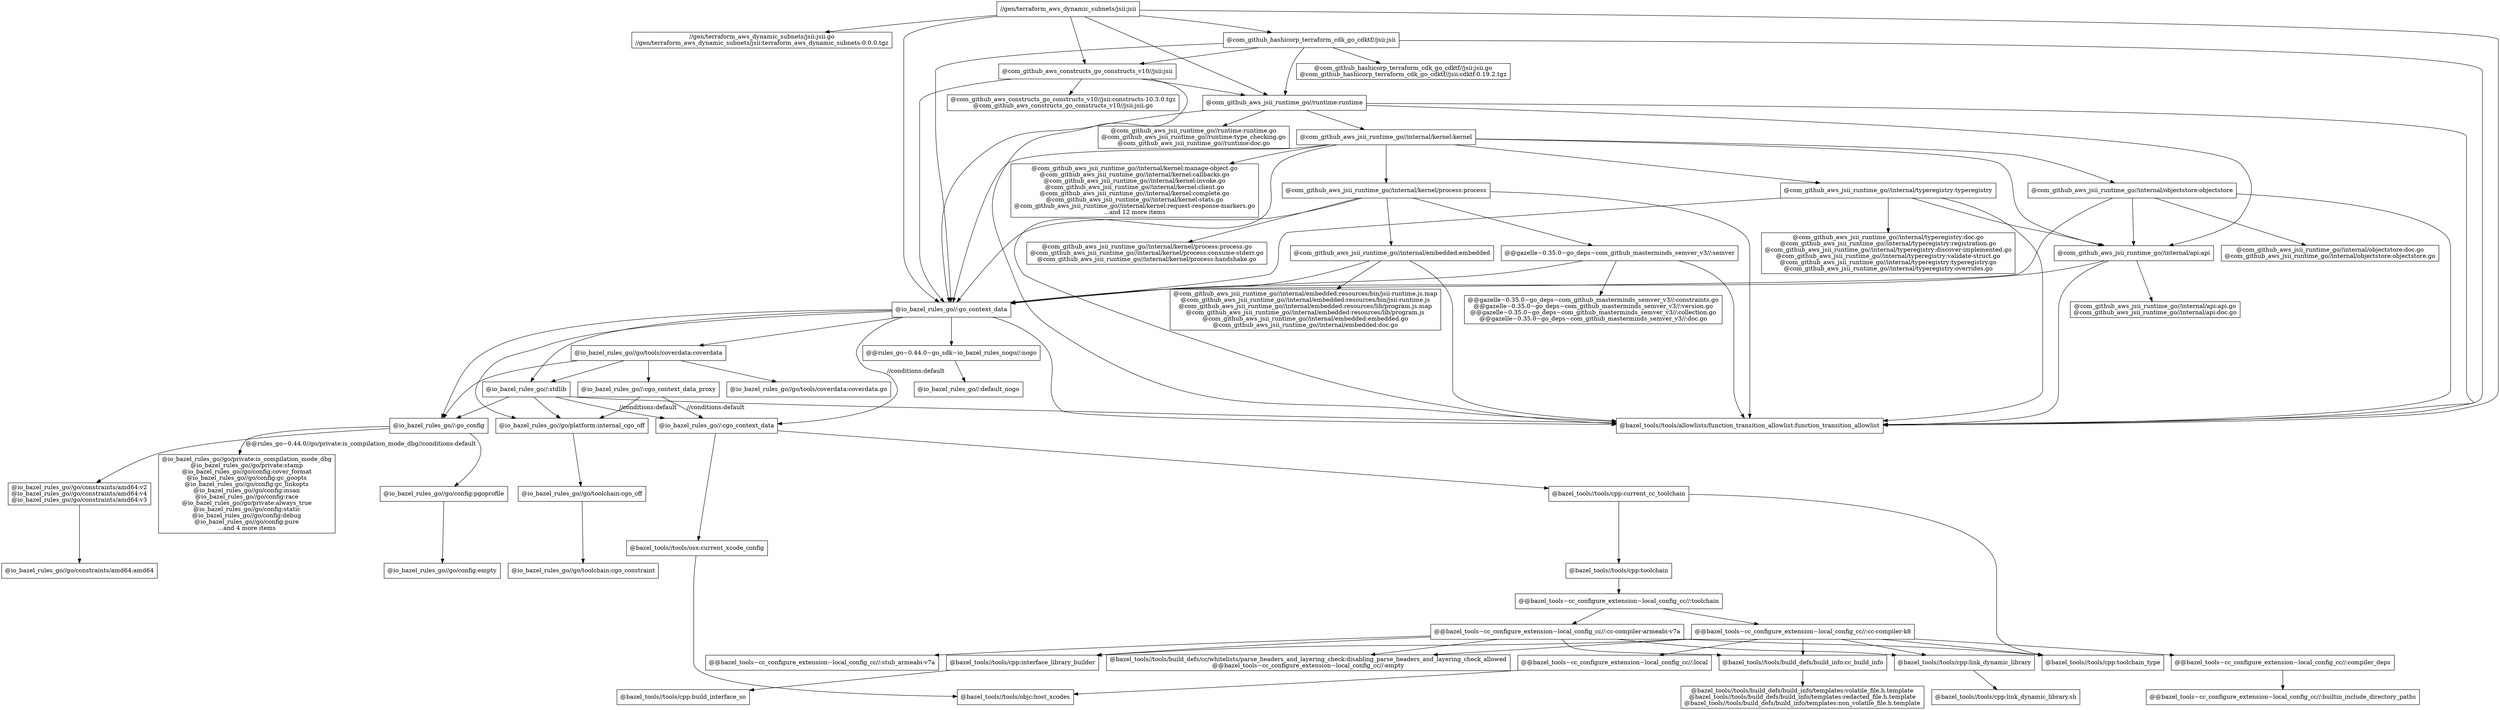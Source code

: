 digraph mygraph {
  node [shape=box];
  "//gen/terraform_aws_dynamic_subnets/jsii:jsii"
  "//gen/terraform_aws_dynamic_subnets/jsii:jsii" -> "//gen/terraform_aws_dynamic_subnets/jsii:jsii.go\n//gen/terraform_aws_dynamic_subnets/jsii:terraform_aws_dynamic_subnets-0.0.0.tgz"
  "//gen/terraform_aws_dynamic_subnets/jsii:jsii" -> "@com_github_aws_constructs_go_constructs_v10//jsii:jsii"
  "//gen/terraform_aws_dynamic_subnets/jsii:jsii" -> "@com_github_aws_jsii_runtime_go//runtime:runtime"
  "//gen/terraform_aws_dynamic_subnets/jsii:jsii" -> "@com_github_hashicorp_terraform_cdk_go_cdktf//jsii:jsii"
  "//gen/terraform_aws_dynamic_subnets/jsii:jsii" -> "@io_bazel_rules_go//:go_context_data"
  "//gen/terraform_aws_dynamic_subnets/jsii:jsii" -> "@bazel_tools//tools/allowlists/function_transition_allowlist:function_transition_allowlist"
  "@com_github_hashicorp_terraform_cdk_go_cdktf//jsii:jsii"
  "@com_github_hashicorp_terraform_cdk_go_cdktf//jsii:jsii" -> "@com_github_hashicorp_terraform_cdk_go_cdktf//jsii:jsii.go\n@com_github_hashicorp_terraform_cdk_go_cdktf//jsii:cdktf-0.19.2.tgz"
  "@com_github_hashicorp_terraform_cdk_go_cdktf//jsii:jsii" -> "@com_github_aws_constructs_go_constructs_v10//jsii:jsii"
  "@com_github_hashicorp_terraform_cdk_go_cdktf//jsii:jsii" -> "@bazel_tools//tools/allowlists/function_transition_allowlist:function_transition_allowlist"
  "@com_github_hashicorp_terraform_cdk_go_cdktf//jsii:jsii" -> "@io_bazel_rules_go//:go_context_data"
  "@com_github_hashicorp_terraform_cdk_go_cdktf//jsii:jsii" -> "@com_github_aws_jsii_runtime_go//runtime:runtime"
  "@com_github_hashicorp_terraform_cdk_go_cdktf//jsii:jsii.go\n@com_github_hashicorp_terraform_cdk_go_cdktf//jsii:cdktf-0.19.2.tgz"
  "//gen/terraform_aws_dynamic_subnets/jsii:jsii.go\n//gen/terraform_aws_dynamic_subnets/jsii:terraform_aws_dynamic_subnets-0.0.0.tgz"
  "@com_github_aws_constructs_go_constructs_v10//jsii:jsii"
  "@com_github_aws_constructs_go_constructs_v10//jsii:jsii" -> "@com_github_aws_constructs_go_constructs_v10//jsii:constructs-10.3.0.tgz\n@com_github_aws_constructs_go_constructs_v10//jsii:jsii.go"
  "@com_github_aws_constructs_go_constructs_v10//jsii:jsii" -> "@com_github_aws_jsii_runtime_go//runtime:runtime"
  "@com_github_aws_constructs_go_constructs_v10//jsii:jsii" -> "@bazel_tools//tools/allowlists/function_transition_allowlist:function_transition_allowlist"
  "@com_github_aws_constructs_go_constructs_v10//jsii:jsii" -> "@io_bazel_rules_go//:go_context_data"
  "@com_github_aws_jsii_runtime_go//runtime:runtime"
  "@com_github_aws_jsii_runtime_go//runtime:runtime" -> "@com_github_aws_jsii_runtime_go//runtime:runtime.go\n@com_github_aws_jsii_runtime_go//runtime:type_checking.go\n@com_github_aws_jsii_runtime_go//runtime:doc.go"
  "@com_github_aws_jsii_runtime_go//runtime:runtime" -> "@com_github_aws_jsii_runtime_go//internal/api:api"
  "@com_github_aws_jsii_runtime_go//runtime:runtime" -> "@bazel_tools//tools/allowlists/function_transition_allowlist:function_transition_allowlist"
  "@com_github_aws_jsii_runtime_go//runtime:runtime" -> "@io_bazel_rules_go//:go_context_data"
  "@com_github_aws_jsii_runtime_go//runtime:runtime" -> "@com_github_aws_jsii_runtime_go//internal/kernel:kernel"
  "@com_github_aws_jsii_runtime_go//internal/kernel:kernel"
  "@com_github_aws_jsii_runtime_go//internal/kernel:kernel" -> "@com_github_aws_jsii_runtime_go//internal/kernel:manage-object.go\n@com_github_aws_jsii_runtime_go//internal/kernel:callbacks.go\n@com_github_aws_jsii_runtime_go//internal/kernel:invoke.go\n@com_github_aws_jsii_runtime_go//internal/kernel:client.go\n@com_github_aws_jsii_runtime_go//internal/kernel:complete.go\n@com_github_aws_jsii_runtime_go//internal/kernel:stats.go\n@com_github_aws_jsii_runtime_go//internal/kernel:request-response-markers.go\n...and 12 more items"
  "@com_github_aws_jsii_runtime_go//internal/kernel:kernel" -> "@bazel_tools//tools/allowlists/function_transition_allowlist:function_transition_allowlist"
  "@com_github_aws_jsii_runtime_go//internal/kernel:kernel" -> "@io_bazel_rules_go//:go_context_data"
  "@com_github_aws_jsii_runtime_go//internal/kernel:kernel" -> "@com_github_aws_jsii_runtime_go//internal/typeregistry:typeregistry"
  "@com_github_aws_jsii_runtime_go//internal/kernel:kernel" -> "@com_github_aws_jsii_runtime_go//internal/kernel/process:process"
  "@com_github_aws_jsii_runtime_go//internal/kernel:kernel" -> "@com_github_aws_jsii_runtime_go//internal/api:api"
  "@com_github_aws_jsii_runtime_go//internal/kernel:kernel" -> "@com_github_aws_jsii_runtime_go//internal/objectstore:objectstore"
  "@com_github_aws_jsii_runtime_go//internal/objectstore:objectstore"
  "@com_github_aws_jsii_runtime_go//internal/objectstore:objectstore" -> "@com_github_aws_jsii_runtime_go//internal/objectstore:doc.go\n@com_github_aws_jsii_runtime_go//internal/objectstore:objectstore.go"
  "@com_github_aws_jsii_runtime_go//internal/objectstore:objectstore" -> "@bazel_tools//tools/allowlists/function_transition_allowlist:function_transition_allowlist"
  "@com_github_aws_jsii_runtime_go//internal/objectstore:objectstore" -> "@io_bazel_rules_go//:go_context_data"
  "@com_github_aws_jsii_runtime_go//internal/objectstore:objectstore" -> "@com_github_aws_jsii_runtime_go//internal/api:api"
  "@com_github_aws_jsii_runtime_go//internal/objectstore:doc.go\n@com_github_aws_jsii_runtime_go//internal/objectstore:objectstore.go"
  "@com_github_aws_jsii_runtime_go//internal/kernel/process:process"
  "@com_github_aws_jsii_runtime_go//internal/kernel/process:process" -> "@com_github_aws_jsii_runtime_go//internal/kernel/process:process.go\n@com_github_aws_jsii_runtime_go//internal/kernel/process:consume-stderr.go\n@com_github_aws_jsii_runtime_go//internal/kernel/process:handshake.go"
  "@com_github_aws_jsii_runtime_go//internal/kernel/process:process" -> "@bazel_tools//tools/allowlists/function_transition_allowlist:function_transition_allowlist"
  "@com_github_aws_jsii_runtime_go//internal/kernel/process:process" -> "@io_bazel_rules_go//:go_context_data"
  "@com_github_aws_jsii_runtime_go//internal/kernel/process:process" -> "@@gazelle~0.35.0~go_deps~com_github_masterminds_semver_v3//:semver"
  "@com_github_aws_jsii_runtime_go//internal/kernel/process:process" -> "@com_github_aws_jsii_runtime_go//internal/embedded:embedded"
  "@com_github_aws_jsii_runtime_go//internal/embedded:embedded"
  "@com_github_aws_jsii_runtime_go//internal/embedded:embedded" -> "@com_github_aws_jsii_runtime_go//internal/embedded:resources/bin/jsii-runtime.js.map\n@com_github_aws_jsii_runtime_go//internal/embedded:resources/bin/jsii-runtime.js\n@com_github_aws_jsii_runtime_go//internal/embedded:resources/lib/program.js.map\n@com_github_aws_jsii_runtime_go//internal/embedded:resources/lib/program.js\n@com_github_aws_jsii_runtime_go//internal/embedded:embedded.go\n@com_github_aws_jsii_runtime_go//internal/embedded:doc.go"
  "@com_github_aws_jsii_runtime_go//internal/embedded:embedded" -> "@io_bazel_rules_go//:go_context_data"
  "@com_github_aws_jsii_runtime_go//internal/embedded:embedded" -> "@bazel_tools//tools/allowlists/function_transition_allowlist:function_transition_allowlist"
  "@@gazelle~0.35.0~go_deps~com_github_masterminds_semver_v3//:semver"
  "@@gazelle~0.35.0~go_deps~com_github_masterminds_semver_v3//:semver" -> "@@gazelle~0.35.0~go_deps~com_github_masterminds_semver_v3//:constraints.go\n@@gazelle~0.35.0~go_deps~com_github_masterminds_semver_v3//:version.go\n@@gazelle~0.35.0~go_deps~com_github_masterminds_semver_v3//:collection.go\n@@gazelle~0.35.0~go_deps~com_github_masterminds_semver_v3//:doc.go"
  "@@gazelle~0.35.0~go_deps~com_github_masterminds_semver_v3//:semver" -> "@io_bazel_rules_go//:go_context_data"
  "@@gazelle~0.35.0~go_deps~com_github_masterminds_semver_v3//:semver" -> "@bazel_tools//tools/allowlists/function_transition_allowlist:function_transition_allowlist"
  "@@gazelle~0.35.0~go_deps~com_github_masterminds_semver_v3//:constraints.go\n@@gazelle~0.35.0~go_deps~com_github_masterminds_semver_v3//:version.go\n@@gazelle~0.35.0~go_deps~com_github_masterminds_semver_v3//:collection.go\n@@gazelle~0.35.0~go_deps~com_github_masterminds_semver_v3//:doc.go"
  "@com_github_aws_jsii_runtime_go//internal/kernel/process:process.go\n@com_github_aws_jsii_runtime_go//internal/kernel/process:consume-stderr.go\n@com_github_aws_jsii_runtime_go//internal/kernel/process:handshake.go"
  "@com_github_aws_jsii_runtime_go//internal/typeregistry:typeregistry"
  "@com_github_aws_jsii_runtime_go//internal/typeregistry:typeregistry" -> "@com_github_aws_jsii_runtime_go//internal/typeregistry:doc.go\n@com_github_aws_jsii_runtime_go//internal/typeregistry:registration.go\n@com_github_aws_jsii_runtime_go//internal/typeregistry:discover-implemented.go\n@com_github_aws_jsii_runtime_go//internal/typeregistry:validate-struct.go\n@com_github_aws_jsii_runtime_go//internal/typeregistry:typeregistry.go\n@com_github_aws_jsii_runtime_go//internal/typeregistry:overrides.go"
  "@com_github_aws_jsii_runtime_go//internal/typeregistry:typeregistry" -> "@bazel_tools//tools/allowlists/function_transition_allowlist:function_transition_allowlist"
  "@com_github_aws_jsii_runtime_go//internal/typeregistry:typeregistry" -> "@io_bazel_rules_go//:go_context_data"
  "@com_github_aws_jsii_runtime_go//internal/typeregistry:typeregistry" -> "@com_github_aws_jsii_runtime_go//internal/api:api"
  "@com_github_aws_jsii_runtime_go//internal/typeregistry:doc.go\n@com_github_aws_jsii_runtime_go//internal/typeregistry:registration.go\n@com_github_aws_jsii_runtime_go//internal/typeregistry:discover-implemented.go\n@com_github_aws_jsii_runtime_go//internal/typeregistry:validate-struct.go\n@com_github_aws_jsii_runtime_go//internal/typeregistry:typeregistry.go\n@com_github_aws_jsii_runtime_go//internal/typeregistry:overrides.go"
  "@com_github_aws_jsii_runtime_go//internal/kernel:manage-object.go\n@com_github_aws_jsii_runtime_go//internal/kernel:callbacks.go\n@com_github_aws_jsii_runtime_go//internal/kernel:invoke.go\n@com_github_aws_jsii_runtime_go//internal/kernel:client.go\n@com_github_aws_jsii_runtime_go//internal/kernel:complete.go\n@com_github_aws_jsii_runtime_go//internal/kernel:stats.go\n@com_github_aws_jsii_runtime_go//internal/kernel:request-response-markers.go\n...and 12 more items"
  "@com_github_aws_jsii_runtime_go//internal/api:api"
  "@com_github_aws_jsii_runtime_go//internal/api:api" -> "@com_github_aws_jsii_runtime_go//internal/api:api.go\n@com_github_aws_jsii_runtime_go//internal/api:doc.go"
  "@com_github_aws_jsii_runtime_go//internal/api:api" -> "@bazel_tools//tools/allowlists/function_transition_allowlist:function_transition_allowlist"
  "@com_github_aws_jsii_runtime_go//internal/api:api" -> "@io_bazel_rules_go//:go_context_data"
  "@io_bazel_rules_go//:go_context_data"
  "@io_bazel_rules_go//:go_context_data" -> "@io_bazel_rules_go//:cgo_context_data"
  [label="//conditions:default"];
  "@io_bazel_rules_go//:go_context_data" -> "@io_bazel_rules_go//:go_config"
  "@io_bazel_rules_go//:go_context_data" -> "@@rules_go~0.44.0~go_sdk~io_bazel_rules_nogo//:nogo"
  "@io_bazel_rules_go//:go_context_data" -> "@io_bazel_rules_go//:stdlib"
  "@io_bazel_rules_go//:go_context_data" -> "@bazel_tools//tools/allowlists/function_transition_allowlist:function_transition_allowlist"
  "@io_bazel_rules_go//:go_context_data" -> "@io_bazel_rules_go//go/platform:internal_cgo_off"
  "@io_bazel_rules_go//:go_context_data" -> "@io_bazel_rules_go//go/tools/coverdata:coverdata"
  "@io_bazel_rules_go//go/tools/coverdata:coverdata"
  "@io_bazel_rules_go//go/tools/coverdata:coverdata" -> "@io_bazel_rules_go//go/tools/coverdata:coverdata.go"
  "@io_bazel_rules_go//go/tools/coverdata:coverdata" -> "@io_bazel_rules_go//:stdlib"
  "@io_bazel_rules_go//go/tools/coverdata:coverdata" -> "@io_bazel_rules_go//:cgo_context_data_proxy"
  "@io_bazel_rules_go//go/tools/coverdata:coverdata" -> "@io_bazel_rules_go//:go_config"
  "@io_bazel_rules_go//:cgo_context_data_proxy"
  "@io_bazel_rules_go//:cgo_context_data_proxy" -> "@io_bazel_rules_go//:cgo_context_data"
  [label="//conditions:default"];
  "@io_bazel_rules_go//:cgo_context_data_proxy" -> "@io_bazel_rules_go//go/platform:internal_cgo_off"
  "@io_bazel_rules_go//go/tools/coverdata:coverdata.go"
  "@io_bazel_rules_go//:stdlib"
  "@io_bazel_rules_go//:stdlib" -> "@io_bazel_rules_go//:cgo_context_data"
  [label="//conditions:default"];
  "@io_bazel_rules_go//:stdlib" -> "@io_bazel_rules_go//:go_config"
  "@io_bazel_rules_go//:stdlib" -> "@bazel_tools//tools/allowlists/function_transition_allowlist:function_transition_allowlist"
  "@io_bazel_rules_go//:stdlib" -> "@io_bazel_rules_go//go/platform:internal_cgo_off"
  "@io_bazel_rules_go//go/platform:internal_cgo_off"
  "@io_bazel_rules_go//go/platform:internal_cgo_off" -> "@io_bazel_rules_go//go/toolchain:cgo_off"
  "@io_bazel_rules_go//go/toolchain:cgo_off"
  "@io_bazel_rules_go//go/toolchain:cgo_off" -> "@io_bazel_rules_go//go/toolchain:cgo_constraint"
  "@io_bazel_rules_go//go/toolchain:cgo_constraint"
  "@@rules_go~0.44.0~go_sdk~io_bazel_rules_nogo//:nogo"
  "@@rules_go~0.44.0~go_sdk~io_bazel_rules_nogo//:nogo" -> "@io_bazel_rules_go//:default_nogo"
  "@io_bazel_rules_go//:default_nogo"
  "@io_bazel_rules_go//:go_config"
  "@io_bazel_rules_go//:go_config" -> "@io_bazel_rules_go//go/config:pgoprofile"
  "@io_bazel_rules_go//:go_config" -> "@io_bazel_rules_go//go/constraints/amd64:v2\n@io_bazel_rules_go//go/constraints/amd64:v4\n@io_bazel_rules_go//go/constraints/amd64:v3"
  "@io_bazel_rules_go//:go_config" -> "@io_bazel_rules_go//go/private:is_compilation_mode_dbg\n@io_bazel_rules_go//go/private:stamp\n@io_bazel_rules_go//go/config:cover_format\n@io_bazel_rules_go//go/config:gc_goopts\n@io_bazel_rules_go//go/config:gc_linkopts\n@io_bazel_rules_go//go/config:msan\n@io_bazel_rules_go//go/config:race\n@io_bazel_rules_go//go/private:always_true\n@io_bazel_rules_go//go/config:static\n@io_bazel_rules_go//go/config:debug\n@io_bazel_rules_go//go/config:pure\n...and 4 more items"
  [label="@@rules_go~0.44.0//go/private:is_compilation_mode_dbg//conditions:default"];
  "@io_bazel_rules_go//go/constraints/amd64:v2\n@io_bazel_rules_go//go/constraints/amd64:v4\n@io_bazel_rules_go//go/constraints/amd64:v3"
  "@io_bazel_rules_go//go/constraints/amd64:v2\n@io_bazel_rules_go//go/constraints/amd64:v4\n@io_bazel_rules_go//go/constraints/amd64:v3" -> "@io_bazel_rules_go//go/constraints/amd64:amd64"
  "@io_bazel_rules_go//go/constraints/amd64:amd64"
  "@io_bazel_rules_go//go/config:pgoprofile"
  "@io_bazel_rules_go//go/config:pgoprofile" -> "@io_bazel_rules_go//go/config:empty"
  "@io_bazel_rules_go//go/config:empty"
  "@io_bazel_rules_go//:cgo_context_data"
  "@io_bazel_rules_go//:cgo_context_data" -> "@bazel_tools//tools/cpp:current_cc_toolchain"
  "@io_bazel_rules_go//:cgo_context_data" -> "@bazel_tools//tools/osx:current_xcode_config"
  "@bazel_tools//tools/osx:current_xcode_config"
  "@bazel_tools//tools/osx:current_xcode_config" -> "@bazel_tools//tools/objc:host_xcodes"
  "@bazel_tools//tools/cpp:current_cc_toolchain"
  "@bazel_tools//tools/cpp:current_cc_toolchain" -> "@bazel_tools//tools/cpp:toolchain"
  "@bazel_tools//tools/cpp:current_cc_toolchain" -> "@bazel_tools//tools/cpp:toolchain_type"
  "@bazel_tools//tools/allowlists/function_transition_allowlist:function_transition_allowlist"
  "@com_github_aws_jsii_runtime_go//internal/api:api.go\n@com_github_aws_jsii_runtime_go//internal/api:doc.go"
  "@com_github_aws_jsii_runtime_go//runtime:runtime.go\n@com_github_aws_jsii_runtime_go//runtime:type_checking.go\n@com_github_aws_jsii_runtime_go//runtime:doc.go"
  "@io_bazel_rules_go//go/private:is_compilation_mode_dbg\n@io_bazel_rules_go//go/private:stamp\n@io_bazel_rules_go//go/config:cover_format\n@io_bazel_rules_go//go/config:gc_goopts\n@io_bazel_rules_go//go/config:gc_linkopts\n@io_bazel_rules_go//go/config:msan\n@io_bazel_rules_go//go/config:race\n@io_bazel_rules_go//go/private:always_true\n@io_bazel_rules_go//go/config:static\n@io_bazel_rules_go//go/config:debug\n@io_bazel_rules_go//go/config:pure\n...and 4 more items"
  "@com_github_aws_jsii_runtime_go//internal/embedded:resources/bin/jsii-runtime.js.map\n@com_github_aws_jsii_runtime_go//internal/embedded:resources/bin/jsii-runtime.js\n@com_github_aws_jsii_runtime_go//internal/embedded:resources/lib/program.js.map\n@com_github_aws_jsii_runtime_go//internal/embedded:resources/lib/program.js\n@com_github_aws_jsii_runtime_go//internal/embedded:embedded.go\n@com_github_aws_jsii_runtime_go//internal/embedded:doc.go"
  "@com_github_aws_constructs_go_constructs_v10//jsii:constructs-10.3.0.tgz\n@com_github_aws_constructs_go_constructs_v10//jsii:jsii.go"
  "@bazel_tools//tools/cpp:toolchain"
  "@bazel_tools//tools/cpp:toolchain" -> "@@bazel_tools~cc_configure_extension~local_config_cc//:toolchain"
  "@@bazel_tools~cc_configure_extension~local_config_cc//:toolchain"
  "@@bazel_tools~cc_configure_extension~local_config_cc//:toolchain" -> "@@bazel_tools~cc_configure_extension~local_config_cc//:cc-compiler-k8"
  "@@bazel_tools~cc_configure_extension~local_config_cc//:toolchain" -> "@@bazel_tools~cc_configure_extension~local_config_cc//:cc-compiler-armeabi-v7a"
  "@@bazel_tools~cc_configure_extension~local_config_cc//:cc-compiler-armeabi-v7a"
  "@@bazel_tools~cc_configure_extension~local_config_cc//:cc-compiler-armeabi-v7a" -> "@bazel_tools//tools/build_defs/cc/whitelists/parse_headers_and_layering_check:disabling_parse_headers_and_layering_check_allowed\n@@bazel_tools~cc_configure_extension~local_config_cc//:empty"
  "@@bazel_tools~cc_configure_extension~local_config_cc//:cc-compiler-armeabi-v7a" -> "@@bazel_tools~cc_configure_extension~local_config_cc//:stub_armeabi-v7a"
  "@@bazel_tools~cc_configure_extension~local_config_cc//:cc-compiler-armeabi-v7a" -> "@bazel_tools//tools/build_defs/build_info:cc_build_info"
  "@@bazel_tools~cc_configure_extension~local_config_cc//:cc-compiler-armeabi-v7a" -> "@bazel_tools//tools/cpp:toolchain_type"
  "@@bazel_tools~cc_configure_extension~local_config_cc//:cc-compiler-armeabi-v7a" -> "@bazel_tools//tools/cpp:link_dynamic_library"
  "@@bazel_tools~cc_configure_extension~local_config_cc//:cc-compiler-armeabi-v7a" -> "@bazel_tools//tools/cpp:interface_library_builder"
  "@@bazel_tools~cc_configure_extension~local_config_cc//:stub_armeabi-v7a"
  "@@bazel_tools~cc_configure_extension~local_config_cc//:cc-compiler-k8"
  "@@bazel_tools~cc_configure_extension~local_config_cc//:cc-compiler-k8" -> "@@bazel_tools~cc_configure_extension~local_config_cc//:compiler_deps"
  "@@bazel_tools~cc_configure_extension~local_config_cc//:cc-compiler-k8" -> "@bazel_tools//tools/build_defs/cc/whitelists/parse_headers_and_layering_check:disabling_parse_headers_and_layering_check_allowed\n@@bazel_tools~cc_configure_extension~local_config_cc//:empty"
  "@@bazel_tools~cc_configure_extension~local_config_cc//:cc-compiler-k8" -> "@@bazel_tools~cc_configure_extension~local_config_cc//:local"
  "@@bazel_tools~cc_configure_extension~local_config_cc//:cc-compiler-k8" -> "@bazel_tools//tools/cpp:interface_library_builder"
  "@@bazel_tools~cc_configure_extension~local_config_cc//:cc-compiler-k8" -> "@bazel_tools//tools/cpp:link_dynamic_library"
  "@@bazel_tools~cc_configure_extension~local_config_cc//:cc-compiler-k8" -> "@bazel_tools//tools/cpp:toolchain_type"
  "@@bazel_tools~cc_configure_extension~local_config_cc//:cc-compiler-k8" -> "@bazel_tools//tools/build_defs/build_info:cc_build_info"
  "@bazel_tools//tools/build_defs/build_info:cc_build_info"
  "@bazel_tools//tools/build_defs/build_info:cc_build_info" -> "@bazel_tools//tools/build_defs/build_info/templates:volatile_file.h.template\n@bazel_tools//tools/build_defs/build_info/templates:redacted_file.h.template\n@bazel_tools//tools/build_defs/build_info/templates:non_volatile_file.h.template"
  "@bazel_tools//tools/build_defs/build_info/templates:volatile_file.h.template\n@bazel_tools//tools/build_defs/build_info/templates:redacted_file.h.template\n@bazel_tools//tools/build_defs/build_info/templates:non_volatile_file.h.template"
  "@bazel_tools//tools/cpp:toolchain_type"
  "@bazel_tools//tools/cpp:link_dynamic_library"
  "@bazel_tools//tools/cpp:link_dynamic_library" -> "@bazel_tools//tools/cpp:link_dynamic_library.sh"
  "@bazel_tools//tools/cpp:link_dynamic_library.sh"
  "@bazel_tools//tools/cpp:interface_library_builder"
  "@bazel_tools//tools/cpp:interface_library_builder" -> "@bazel_tools//tools/cpp:build_interface_so"
  "@bazel_tools//tools/cpp:build_interface_so"
  "@@bazel_tools~cc_configure_extension~local_config_cc//:local"
  "@@bazel_tools~cc_configure_extension~local_config_cc//:local" -> "@bazel_tools//tools/objc:host_xcodes"
  "@bazel_tools//tools/objc:host_xcodes"
  "@bazel_tools//tools/build_defs/cc/whitelists/parse_headers_and_layering_check:disabling_parse_headers_and_layering_check_allowed\n@@bazel_tools~cc_configure_extension~local_config_cc//:empty"
  "@@bazel_tools~cc_configure_extension~local_config_cc//:compiler_deps"
  "@@bazel_tools~cc_configure_extension~local_config_cc//:compiler_deps" -> "@@bazel_tools~cc_configure_extension~local_config_cc//:builtin_include_directory_paths"
  "@@bazel_tools~cc_configure_extension~local_config_cc//:builtin_include_directory_paths"
}
